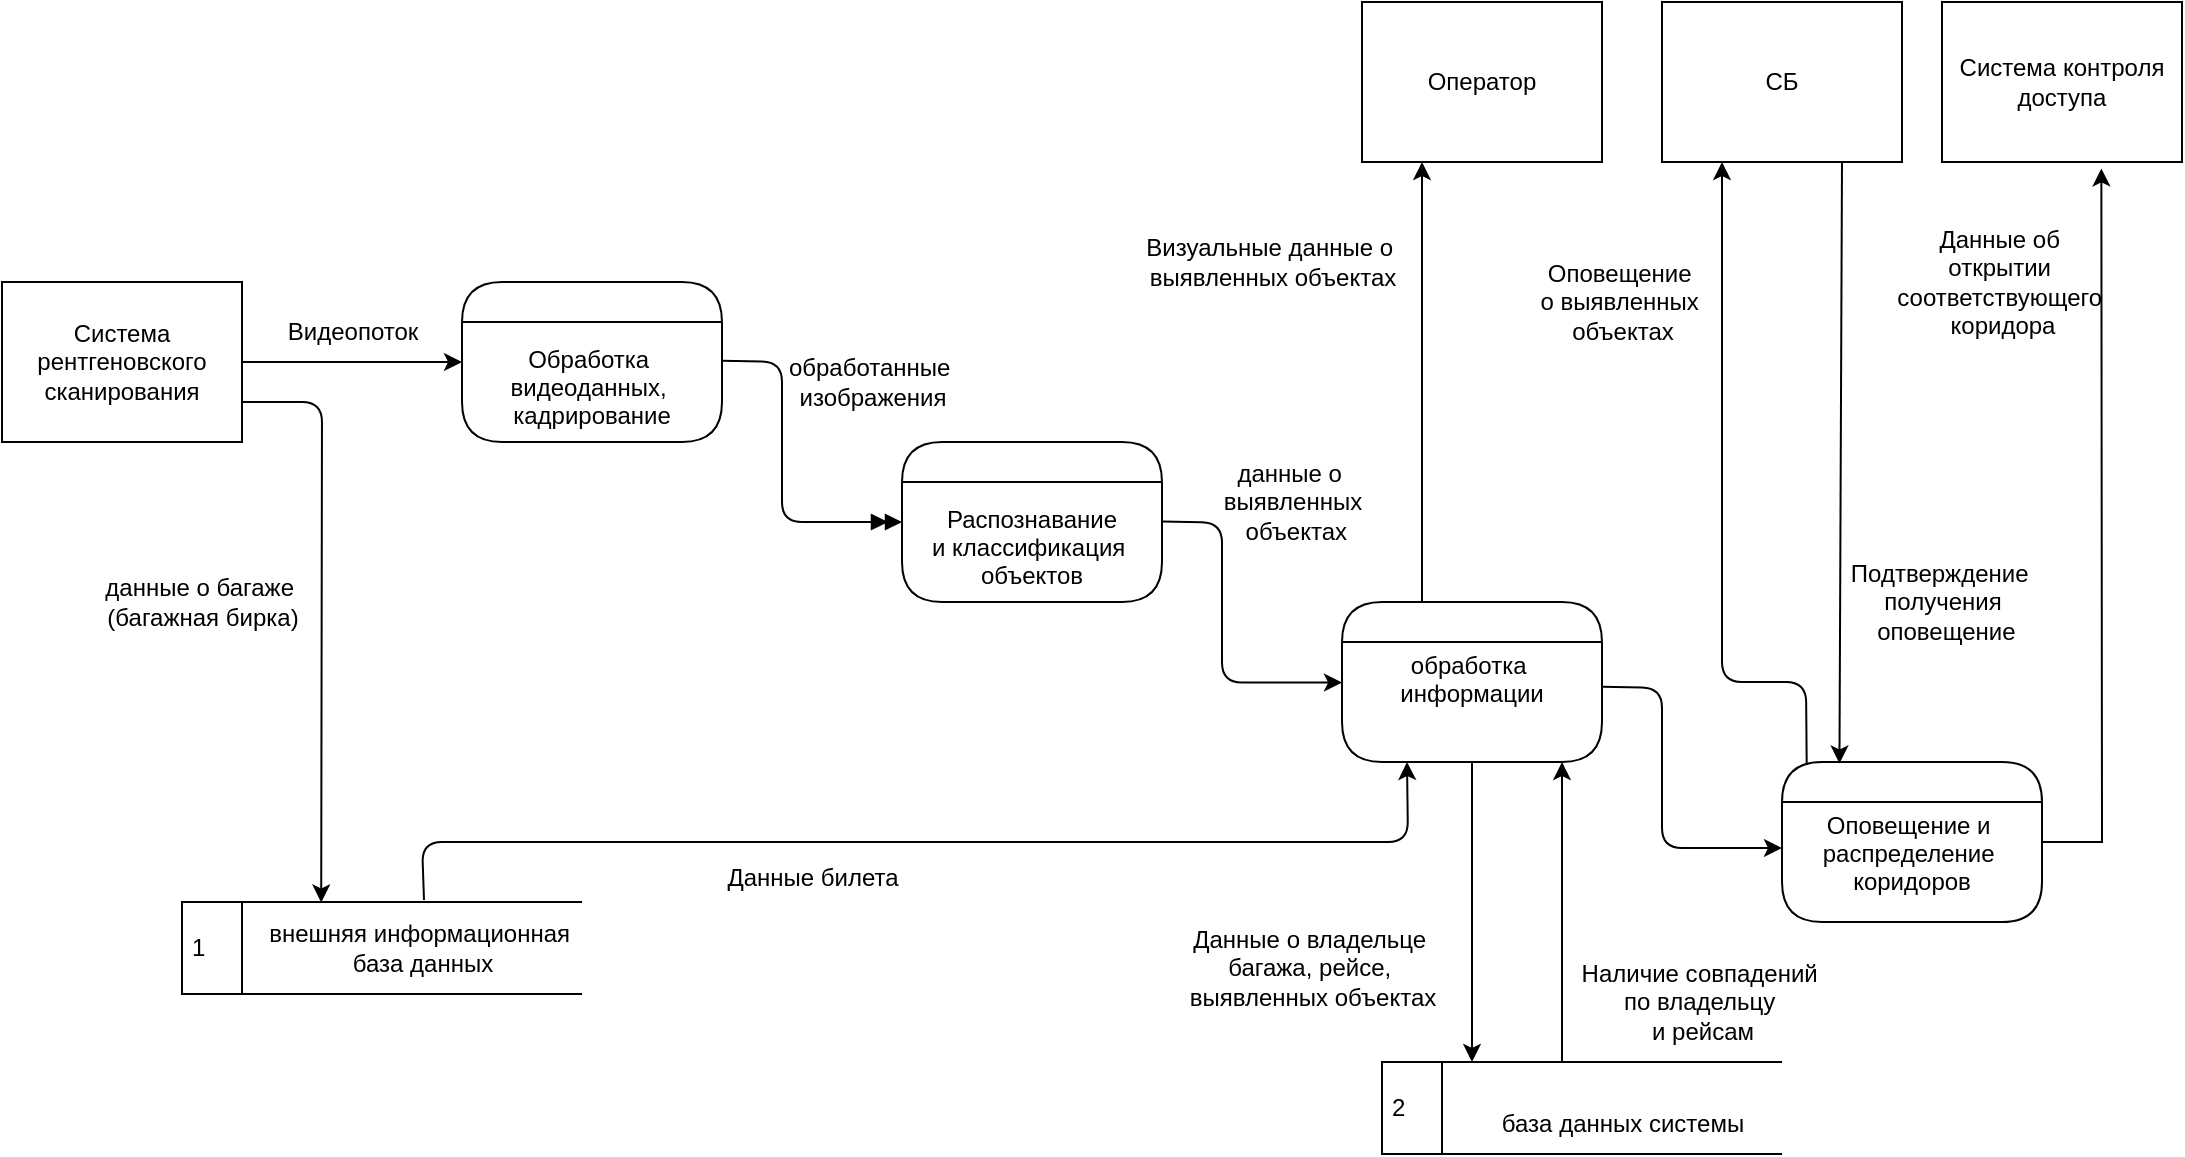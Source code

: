 <mxfile version="24.7.17" pages="2">
  <diagram name="DFD ур1" id="zmAWwmZ-0CX709dahoYu">
    <mxGraphModel grid="1" page="1" gridSize="10" guides="1" tooltips="1" connect="1" arrows="1" fold="1" pageScale="1" pageWidth="1169" pageHeight="827" math="0" shadow="0">
      <root>
        <mxCell id="0" />
        <mxCell id="1" parent="0" />
        <mxCell id="kvNUTbeCv_DT_QW5r9__-1" value="&#xa;&#xa;&#xa;&#xa;&#xa;&#xa;Обработка &#xa;видеоданных, &#xa;кадрирование" style="swimlane;fontStyle=0;childLayout=stackLayout;horizontal=1;startSize=20;fillColor=#ffffff;horizontalStack=0;resizeParent=1;resizeParentMax=0;resizeLast=0;collapsible=0;marginBottom=0;swimlaneFillColor=#ffffff;rounded=1;arcSize=50;" vertex="1" parent="1">
          <mxGeometry x="300" y="200" width="130" height="80" as="geometry" />
        </mxCell>
        <mxCell id="kvNUTbeCv_DT_QW5r9__-2" value="Система рентгеновского сканирования" style="html=1;dashed=0;whiteSpace=wrap;" vertex="1" parent="1">
          <mxGeometry x="70" y="200" width="120" height="80" as="geometry" />
        </mxCell>
        <mxCell id="kvNUTbeCv_DT_QW5r9__-3" value="" style="endArrow=classic;html=1;rounded=0;exitX=1;exitY=0.5;exitDx=0;exitDy=0;" edge="1" parent="1" source="kvNUTbeCv_DT_QW5r9__-2">
          <mxGeometry width="50" height="50" relative="1" as="geometry">
            <mxPoint x="240" y="250" as="sourcePoint" />
            <mxPoint x="300" y="240" as="targetPoint" />
          </mxGeometry>
        </mxCell>
        <mxCell id="kvNUTbeCv_DT_QW5r9__-5" value="Ви&lt;span style=&quot;background-color: initial;&quot;&gt;деопоток&lt;/span&gt;" style="text;html=1;align=center;verticalAlign=middle;resizable=0;points=[];autosize=1;strokeColor=none;fillColor=none;" vertex="1" parent="1">
          <mxGeometry x="200" y="210" width="90" height="30" as="geometry" />
        </mxCell>
        <mxCell id="kvNUTbeCv_DT_QW5r9__-6" value="1&amp;nbsp; &amp;nbsp; &amp;nbsp; &amp;nbsp;" style="html=1;dashed=0;whiteSpace=wrap;shape=mxgraph.dfd.dataStoreID;align=left;spacingLeft=3;points=[[0,0],[0.5,0],[1,0],[0,0.5],[1,0.5],[0,1],[0.5,1],[1,1]];" vertex="1" parent="1">
          <mxGeometry x="160" y="510" width="200" height="46" as="geometry" />
        </mxCell>
        <mxCell id="kvNUTbeCv_DT_QW5r9__-7" value="внешняя информационная&amp;nbsp;&lt;div&gt;база данных&lt;/div&gt;" style="text;html=1;align=center;verticalAlign=middle;resizable=0;points=[];autosize=1;strokeColor=none;fillColor=none;" vertex="1" parent="1">
          <mxGeometry x="190" y="513" width="180" height="40" as="geometry" />
        </mxCell>
        <mxCell id="kvNUTbeCv_DT_QW5r9__-9" value="" style="endArrow=doubleBlock;html=1;rounded=1;exitX=1;exitY=0.5;exitDx=0;exitDy=0;endFill=1;entryX=0;entryY=0.5;entryDx=0;entryDy=0;curved=0;" edge="1" parent="1" target="kvNUTbeCv_DT_QW5r9__-11">
          <mxGeometry width="50" height="50" relative="1" as="geometry">
            <mxPoint x="430" y="239.41" as="sourcePoint" />
            <mxPoint x="540" y="239.41" as="targetPoint" />
            <Array as="points">
              <mxPoint x="460" y="240" />
              <mxPoint x="460" y="320" />
            </Array>
          </mxGeometry>
        </mxCell>
        <mxCell id="kvNUTbeCv_DT_QW5r9__-10" value="обработанные&amp;nbsp;&lt;div&gt;изображения&lt;/div&gt;" style="text;html=1;align=center;verticalAlign=middle;resizable=0;points=[];autosize=1;strokeColor=none;fillColor=none;" vertex="1" parent="1">
          <mxGeometry x="450" y="230" width="110" height="40" as="geometry" />
        </mxCell>
        <mxCell id="kvNUTbeCv_DT_QW5r9__-11" value="&#xa;&#xa;&#xa;&#xa;&#xa;&#xa;Распознавание&#xa;и классификация &#xa;объектов" style="swimlane;fontStyle=0;childLayout=stackLayout;horizontal=1;startSize=20;fillColor=#ffffff;horizontalStack=0;resizeParent=1;resizeParentMax=0;resizeLast=0;collapsible=0;marginBottom=0;swimlaneFillColor=#ffffff;rounded=1;arcSize=50;" vertex="1" parent="1">
          <mxGeometry x="520" y="280" width="130" height="80" as="geometry" />
        </mxCell>
        <mxCell id="kvNUTbeCv_DT_QW5r9__-12" value="Оператор" style="html=1;dashed=0;whiteSpace=wrap;" vertex="1" parent="1">
          <mxGeometry x="750" y="60" width="120" height="80" as="geometry" />
        </mxCell>
        <mxCell id="kvNUTbeCv_DT_QW5r9__-14" value="" style="endArrow=classic;html=1;rounded=1;exitX=1;exitY=0.5;exitDx=0;exitDy=0;entryX=0.348;entryY=0.005;entryDx=0;entryDy=0;entryPerimeter=0;curved=0;" edge="1" parent="1" target="kvNUTbeCv_DT_QW5r9__-6">
          <mxGeometry width="50" height="50" relative="1" as="geometry">
            <mxPoint x="190" y="260" as="sourcePoint" />
            <mxPoint x="230" y="410" as="targetPoint" />
            <Array as="points">
              <mxPoint x="230" y="260" />
            </Array>
          </mxGeometry>
        </mxCell>
        <mxCell id="kvNUTbeCv_DT_QW5r9__-15" value="данные о багаже&amp;nbsp;&lt;div&gt;(багажная бирка)&lt;/div&gt;" style="text;html=1;align=center;verticalAlign=middle;resizable=0;points=[];autosize=1;strokeColor=none;fillColor=none;" vertex="1" parent="1">
          <mxGeometry x="110" y="340" width="120" height="40" as="geometry" />
        </mxCell>
        <mxCell id="kvNUTbeCv_DT_QW5r9__-16" value="&#xa;&#xa;&#xa;&#xa;обработка &#xa;информации" style="swimlane;fontStyle=0;childLayout=stackLayout;horizontal=1;startSize=20;fillColor=#ffffff;horizontalStack=0;resizeParent=1;resizeParentMax=0;resizeLast=0;collapsible=0;marginBottom=0;swimlaneFillColor=#ffffff;rounded=1;arcSize=50;" vertex="1" parent="1">
          <mxGeometry x="740" y="360" width="130" height="80" as="geometry" />
        </mxCell>
        <mxCell id="kvNUTbeCv_DT_QW5r9__-17" value="" style="endArrow=classic;html=1;rounded=1;exitX=1;exitY=0.5;exitDx=0;exitDy=0;endFill=1;entryX=0;entryY=0.5;entryDx=0;entryDy=0;curved=0;strokeColor=default;align=center;verticalAlign=middle;fontFamily=Helvetica;fontSize=11;fontColor=default;labelBackgroundColor=default;" edge="1" parent="1">
          <mxGeometry width="50" height="50" relative="1" as="geometry">
            <mxPoint x="650" y="319.71" as="sourcePoint" />
            <mxPoint x="740" y="400.3" as="targetPoint" />
            <Array as="points">
              <mxPoint x="680" y="320.3" />
              <mxPoint x="680" y="400.3" />
            </Array>
          </mxGeometry>
        </mxCell>
        <mxCell id="kvNUTbeCv_DT_QW5r9__-18" value="" style="endArrow=classic;html=1;rounded=1;exitX=0.605;exitY=-0.022;exitDx=0;exitDy=0;exitPerimeter=0;entryX=0.25;entryY=1;entryDx=0;entryDy=0;curved=0;" edge="1" parent="1" source="kvNUTbeCv_DT_QW5r9__-6" target="kvNUTbeCv_DT_QW5r9__-16">
          <mxGeometry width="50" height="50" relative="1" as="geometry">
            <mxPoint x="550" y="380" as="sourcePoint" />
            <mxPoint x="780" y="450" as="targetPoint" />
            <Array as="points">
              <mxPoint x="280" y="480" />
              <mxPoint x="773" y="480" />
            </Array>
          </mxGeometry>
        </mxCell>
        <mxCell id="kvNUTbeCv_DT_QW5r9__-19" value="Данные билета" style="text;html=1;align=center;verticalAlign=middle;resizable=0;points=[];autosize=1;strokeColor=none;fillColor=none;" vertex="1" parent="1">
          <mxGeometry x="420" y="483" width="110" height="30" as="geometry" />
        </mxCell>
        <mxCell id="kvNUTbeCv_DT_QW5r9__-20" value="2" style="html=1;dashed=0;whiteSpace=wrap;shape=mxgraph.dfd.dataStoreID;align=left;spacingLeft=3;points=[[0,0],[0.5,0],[1,0],[0,0.5],[1,0.5],[0,1],[0.5,1],[1,1]];" vertex="1" parent="1">
          <mxGeometry x="760" y="590" width="200" height="46" as="geometry" />
        </mxCell>
        <mxCell id="kvNUTbeCv_DT_QW5r9__-21" value="&amp;nbsp;&lt;div&gt;база данных системы&lt;/div&gt;" style="text;html=1;align=center;verticalAlign=middle;resizable=0;points=[];autosize=1;strokeColor=none;fillColor=none;" vertex="1" parent="1">
          <mxGeometry x="810" y="593" width="140" height="40" as="geometry" />
        </mxCell>
        <mxCell id="kvNUTbeCv_DT_QW5r9__-22" value="" style="endArrow=classic;html=1;rounded=0;exitX=0.5;exitY=1;exitDx=0;exitDy=0;" edge="1" parent="1" source="kvNUTbeCv_DT_QW5r9__-16">
          <mxGeometry width="50" height="50" relative="1" as="geometry">
            <mxPoint x="550" y="380" as="sourcePoint" />
            <mxPoint x="805" y="590" as="targetPoint" />
          </mxGeometry>
        </mxCell>
        <mxCell id="kvNUTbeCv_DT_QW5r9__-23" value="Данные о владельце&amp;nbsp;&lt;div&gt;багажа, рейсе,&amp;nbsp;&lt;/div&gt;&lt;div&gt;выявленных объектах&lt;/div&gt;" style="text;html=1;align=center;verticalAlign=middle;resizable=0;points=[];autosize=1;strokeColor=none;fillColor=none;" vertex="1" parent="1">
          <mxGeometry x="650" y="513" width="150" height="60" as="geometry" />
        </mxCell>
        <mxCell id="kvNUTbeCv_DT_QW5r9__-24" value="" style="endArrow=classic;html=1;rounded=0;exitX=0.45;exitY=0;exitDx=0;exitDy=0;exitPerimeter=0;" edge="1" parent="1" source="kvNUTbeCv_DT_QW5r9__-20">
          <mxGeometry width="50" height="50" relative="1" as="geometry">
            <mxPoint x="540" y="590" as="sourcePoint" />
            <mxPoint x="850" y="440" as="targetPoint" />
          </mxGeometry>
        </mxCell>
        <mxCell id="kvNUTbeCv_DT_QW5r9__-25" value="Наличие совпадений&amp;nbsp;&lt;div&gt;по владельцу&amp;nbsp;&lt;/div&gt;&lt;div&gt;и рейсам&lt;/div&gt;" style="text;html=1;align=center;verticalAlign=middle;resizable=0;points=[];autosize=1;strokeColor=none;fillColor=none;" vertex="1" parent="1">
          <mxGeometry x="850" y="530" width="140" height="60" as="geometry" />
        </mxCell>
        <mxCell id="kvNUTbeCv_DT_QW5r9__-26" value="" style="endArrow=classic;html=1;rounded=0;exitX=0.45;exitY=0;exitDx=0;exitDy=0;exitPerimeter=0;" edge="1" parent="1">
          <mxGeometry width="50" height="50" relative="1" as="geometry">
            <mxPoint x="780" y="360" as="sourcePoint" />
            <mxPoint x="780" y="140" as="targetPoint" />
          </mxGeometry>
        </mxCell>
        <mxCell id="kvNUTbeCv_DT_QW5r9__-27" value="Визуальные данные о&amp;nbsp;&lt;div&gt;выявленных объектах&lt;/div&gt;" style="text;html=1;align=center;verticalAlign=middle;resizable=0;points=[];autosize=1;strokeColor=none;fillColor=none;" vertex="1" parent="1">
          <mxGeometry x="630" y="170" width="150" height="40" as="geometry" />
        </mxCell>
        <mxCell id="kvNUTbeCv_DT_QW5r9__-28" value="данные о&amp;nbsp;&lt;div&gt;выявленных&lt;div&gt;&amp;nbsp;объектах&lt;/div&gt;&lt;/div&gt;" style="text;html=1;align=center;verticalAlign=middle;resizable=0;points=[];autosize=1;strokeColor=none;fillColor=none;" vertex="1" parent="1">
          <mxGeometry x="670" y="280" width="90" height="60" as="geometry" />
        </mxCell>
        <mxCell id="kvNUTbeCv_DT_QW5r9__-30" value="Система контроля доступа" style="html=1;dashed=0;whiteSpace=wrap;" vertex="1" parent="1">
          <mxGeometry x="1040" y="60" width="120" height="80" as="geometry" />
        </mxCell>
        <mxCell id="kvNUTbeCv_DT_QW5r9__-31" value="&#xa;&#xa;&#xa;&#xa;&#xa;Оповещение и &#xa;распределение &#xa;коридоров" style="swimlane;fontStyle=0;childLayout=stackLayout;horizontal=1;startSize=20;fillColor=#ffffff;horizontalStack=0;resizeParent=1;resizeParentMax=0;resizeLast=0;collapsible=0;marginBottom=0;swimlaneFillColor=#ffffff;rounded=1;arcSize=50;" vertex="1" parent="1">
          <mxGeometry x="960" y="440" width="130" height="80" as="geometry" />
        </mxCell>
        <mxCell id="kvNUTbeCv_DT_QW5r9__-32" value="" style="endArrow=classic;html=1;rounded=1;exitX=1;exitY=0.5;exitDx=0;exitDy=0;endFill=1;entryX=0;entryY=0.5;entryDx=0;entryDy=0;curved=0;strokeColor=default;align=center;verticalAlign=middle;fontFamily=Helvetica;fontSize=11;fontColor=default;labelBackgroundColor=default;" edge="1" parent="1">
          <mxGeometry width="50" height="50" relative="1" as="geometry">
            <mxPoint x="870" y="402.41" as="sourcePoint" />
            <mxPoint x="960" y="483" as="targetPoint" />
            <Array as="points">
              <mxPoint x="900" y="403" />
              <mxPoint x="900" y="483" />
            </Array>
          </mxGeometry>
        </mxCell>
        <mxCell id="kvNUTbeCv_DT_QW5r9__-33" value="СБ" style="html=1;dashed=0;whiteSpace=wrap;" vertex="1" parent="1">
          <mxGeometry x="900" y="60" width="120" height="80" as="geometry" />
        </mxCell>
        <mxCell id="kvNUTbeCv_DT_QW5r9__-34" value="" style="endArrow=classic;html=1;rounded=1;entryX=0.25;entryY=1;entryDx=0;entryDy=0;curved=0;exitX=0.095;exitY=0.017;exitDx=0;exitDy=0;exitPerimeter=0;" edge="1" parent="1" source="kvNUTbeCv_DT_QW5r9__-31" target="kvNUTbeCv_DT_QW5r9__-33">
          <mxGeometry width="50" height="50" relative="1" as="geometry">
            <mxPoint x="987" y="440" as="sourcePoint" />
            <mxPoint x="700" y="360" as="targetPoint" />
            <Array as="points">
              <mxPoint x="972" y="400" />
              <mxPoint x="930" y="400" />
            </Array>
          </mxGeometry>
        </mxCell>
        <mxCell id="kvNUTbeCv_DT_QW5r9__-35" value="Оповещение&amp;nbsp;&lt;div&gt;о выявленных&amp;nbsp;&lt;/div&gt;&lt;div&gt;объектах&lt;/div&gt;" style="text;html=1;align=center;verticalAlign=middle;resizable=0;points=[];autosize=1;strokeColor=none;fillColor=none;" vertex="1" parent="1">
          <mxGeometry x="825" y="180" width="110" height="60" as="geometry" />
        </mxCell>
        <mxCell id="kvNUTbeCv_DT_QW5r9__-36" value="" style="endArrow=classic;html=1;rounded=0;exitX=0.75;exitY=1;exitDx=0;exitDy=0;entryX=0.221;entryY=0.009;entryDx=0;entryDy=0;entryPerimeter=0;" edge="1" parent="1" source="kvNUTbeCv_DT_QW5r9__-33" target="kvNUTbeCv_DT_QW5r9__-31">
          <mxGeometry width="50" height="50" relative="1" as="geometry">
            <mxPoint x="560" y="500" as="sourcePoint" />
            <mxPoint x="610" y="450" as="targetPoint" />
          </mxGeometry>
        </mxCell>
        <mxCell id="kvNUTbeCv_DT_QW5r9__-37" value="Подтверждение&amp;nbsp;&lt;div&gt;получения&lt;/div&gt;&lt;div&gt;&amp;nbsp;оповещение&lt;/div&gt;" style="text;html=1;align=center;verticalAlign=middle;resizable=0;points=[];autosize=1;strokeColor=none;fillColor=none;" vertex="1" parent="1">
          <mxGeometry x="980" y="330" width="120" height="60" as="geometry" />
        </mxCell>
        <mxCell id="kvNUTbeCv_DT_QW5r9__-38" value="" style="endArrow=classic;html=1;rounded=0;exitX=1;exitY=0.5;exitDx=0;exitDy=0;entryX=0.664;entryY=1.04;entryDx=0;entryDy=0;entryPerimeter=0;" edge="1" parent="1" source="kvNUTbeCv_DT_QW5r9__-31" target="kvNUTbeCv_DT_QW5r9__-30">
          <mxGeometry width="50" height="50" relative="1" as="geometry">
            <mxPoint x="1075" y="440" as="sourcePoint" />
            <mxPoint x="1117" y="140" as="targetPoint" />
            <Array as="points">
              <mxPoint x="1120" y="480" />
            </Array>
          </mxGeometry>
        </mxCell>
        <mxCell id="kvNUTbeCv_DT_QW5r9__-39" value="Данные об&amp;nbsp;&lt;div&gt;открытии&amp;nbsp;&lt;/div&gt;&lt;div&gt;соответствующего&amp;nbsp;&lt;/div&gt;&lt;div&gt;коридора&lt;/div&gt;" style="text;html=1;align=center;verticalAlign=middle;resizable=0;points=[];autosize=1;strokeColor=none;fillColor=none;" vertex="1" parent="1">
          <mxGeometry x="1005" y="165" width="130" height="70" as="geometry" />
        </mxCell>
      </root>
    </mxGraphModel>
  </diagram>
  <diagram id="kXvxDNR9SHcc3oZR4ssc" name="DFD диаграмма Обновление NN">
    <mxGraphModel grid="1" page="1" gridSize="10" guides="1" tooltips="1" connect="1" arrows="1" fold="1" pageScale="1" pageWidth="1169" pageHeight="827" math="0" shadow="0">
      <root>
        <mxCell id="0" />
        <mxCell id="1" parent="0" />
        <mxCell id="A2iAtNuPt-hXkiWy0_S1-1" value="Модель нейронной сети" style="html=1;dashed=0;whiteSpace=wrap;" vertex="1" parent="1">
          <mxGeometry x="780" y="730" width="120" height="80" as="geometry" />
        </mxCell>
        <mxCell id="A2iAtNuPt-hXkiWy0_S1-2" value="Система распознавания запрещенных объектов" style="html=1;dashed=0;whiteSpace=wrap;" vertex="1" parent="1">
          <mxGeometry x="440" y="600" width="120" height="80" as="geometry" />
        </mxCell>
        <mxCell id="Ie0R-zbsbLwLjbpCGsm5-1" value="1&amp;nbsp; &amp;nbsp; &amp;nbsp; &amp;nbsp;" style="html=1;dashed=0;whiteSpace=wrap;shape=mxgraph.dfd.dataStoreID;align=left;spacingLeft=3;points=[[0,0],[0.5,0],[1,0],[0,0.5],[1,0.5],[0,1],[0.5,1],[1,1]];" vertex="1" parent="1">
          <mxGeometry x="520" y="360" width="200" height="46" as="geometry" />
        </mxCell>
        <mxCell id="Ie0R-zbsbLwLjbpCGsm5-2" value="&amp;nbsp;&lt;div&gt;База данных системы&lt;/div&gt;" style="text;html=1;align=center;verticalAlign=middle;resizable=0;points=[];autosize=1;strokeColor=none;fillColor=none;" vertex="1" parent="1">
          <mxGeometry x="560" y="363" width="150" height="40" as="geometry" />
        </mxCell>
        <mxCell id="dLbc9tX-BD1fnS95facd-1" value="Законодательная база" style="html=1;dashed=0;whiteSpace=wrap;" vertex="1" parent="1">
          <mxGeometry x="80" y="120" width="120" height="80" as="geometry" />
        </mxCell>
        <mxCell id="so8zdvOtNTBjgT8Iokt5-1" value="" style="endArrow=classic;html=1;rounded=0;exitX=1;exitY=0.5;exitDx=0;exitDy=0;" edge="1" parent="1" source="dLbc9tX-BD1fnS95facd-1">
          <mxGeometry width="50" height="50" relative="1" as="geometry">
            <mxPoint x="510" y="270" as="sourcePoint" />
            <mxPoint x="300" y="160" as="targetPoint" />
          </mxGeometry>
        </mxCell>
        <mxCell id="8jsFx_4Ags1yWNBdjSvA-1" value="&#xa;&#xa;&#xa;&#xa;&#xa;&#xa;Сбор информации, &#xa;изображения &#xa;новых запрещенных &#xa;объектов " style="swimlane;fontStyle=0;childLayout=stackLayout;horizontal=1;startSize=20;fillColor=#ffffff;horizontalStack=0;resizeParent=1;resizeParentMax=0;resizeLast=0;collapsible=0;marginBottom=0;swimlaneFillColor=#ffffff;rounded=1;arcSize=50;" vertex="1" parent="1">
          <mxGeometry x="300" y="120" width="130" height="80" as="geometry" />
        </mxCell>
        <mxCell id="8jsFx_4Ags1yWNBdjSvA-3" value="Информация&amp;nbsp;&lt;div&gt;о новых&amp;nbsp;&lt;/div&gt;&lt;div&gt;запрещенных&amp;nbsp;&lt;/div&gt;&lt;div&gt;объектах&lt;/div&gt;" style="text;html=1;align=center;verticalAlign=middle;resizable=0;points=[];autosize=1;strokeColor=none;fillColor=none;" vertex="1" parent="1">
          <mxGeometry x="200" y="90" width="100" height="70" as="geometry" />
        </mxCell>
        <mxCell id="UBti-akdkrn8BfSkwoMX-1" value="" style="endArrow=classic;html=1;rounded=1;exitX=1;exitY=0.5;exitDx=0;exitDy=0;entryX=0;entryY=0.5;entryDx=0;entryDy=0;curved=0;" edge="1" parent="1" source="8jsFx_4Ags1yWNBdjSvA-1" target="UBti-akdkrn8BfSkwoMX-3">
          <mxGeometry width="50" height="50" relative="1" as="geometry">
            <mxPoint x="470" y="280" as="sourcePoint" />
            <mxPoint x="520" y="230" as="targetPoint" />
            <Array as="points">
              <mxPoint x="460" y="160" />
              <mxPoint x="460" y="220" />
            </Array>
          </mxGeometry>
        </mxCell>
        <mxCell id="UBti-akdkrn8BfSkwoMX-3" value="&#xa;&#xa; &#xa;&#xa;&#xa;&#xa;&#xa;&#xa;увеличение объема &#xa;данных, методами &#xa;отражения, &#xa;поворота, шум, &#xa;размытие, &#xa;деформация" style="swimlane;fontStyle=0;childLayout=stackLayout;horizontal=1;startSize=20;fillColor=#ffffff;horizontalStack=0;resizeParent=1;resizeParentMax=0;resizeLast=0;collapsible=0;marginBottom=0;swimlaneFillColor=#ffffff;rounded=1;arcSize=50;" vertex="1" parent="1">
          <mxGeometry x="510" y="160" width="130" height="120" as="geometry" />
        </mxCell>
        <mxCell id="UBti-akdkrn8BfSkwoMX-4" value="" style="endArrow=classic;html=1;rounded=0;entryX=0.197;entryY=-0.033;entryDx=0;entryDy=0;entryPerimeter=0;" edge="1" parent="1" target="Ie0R-zbsbLwLjbpCGsm5-1">
          <mxGeometry width="50" height="50" relative="1" as="geometry">
            <mxPoint x="560" y="280" as="sourcePoint" />
            <mxPoint x="400" y="230" as="targetPoint" />
          </mxGeometry>
        </mxCell>
        <mxCell id="UBti-akdkrn8BfSkwoMX-5" value="&#xa;&#xa;&#xa;&#xa;&#xa;Создание dataSet &#xa;разделение на train, &#xa;validation, test" style="swimlane;fontStyle=0;childLayout=stackLayout;horizontal=1;startSize=20;fillColor=#ffffff;horizontalStack=0;resizeParent=1;resizeParentMax=0;resizeLast=0;collapsible=0;marginBottom=0;swimlaneFillColor=#ffffff;rounded=1;arcSize=50;" vertex="1" parent="1">
          <mxGeometry x="720" y="200" width="130" height="80" as="geometry" />
        </mxCell>
        <mxCell id="UBti-akdkrn8BfSkwoMX-8" value="" style="endArrow=classic;html=1;rounded=1;exitX=0.77;exitY=0.009;exitDx=0;exitDy=0;exitPerimeter=0;entryX=0;entryY=0.5;entryDx=0;entryDy=0;curved=0;" edge="1" parent="1" source="Ie0R-zbsbLwLjbpCGsm5-1" target="UBti-akdkrn8BfSkwoMX-5">
          <mxGeometry width="50" height="50" relative="1" as="geometry">
            <mxPoint x="460" y="250" as="sourcePoint" />
            <mxPoint x="510" y="200" as="targetPoint" />
            <Array as="points">
              <mxPoint x="674" y="240" />
            </Array>
          </mxGeometry>
        </mxCell>
        <mxCell id="UBti-akdkrn8BfSkwoMX-9" value="изображения" style="text;html=1;align=center;verticalAlign=middle;resizable=0;points=[];autosize=1;strokeColor=none;fillColor=none;" vertex="1" parent="1">
          <mxGeometry x="570" y="300" width="100" height="30" as="geometry" />
        </mxCell>
        <mxCell id="UBti-akdkrn8BfSkwoMX-10" value="" style="endArrow=classic;html=1;rounded=1;exitX=1;exitY=0.5;exitDx=0;exitDy=0;entryX=0;entryY=0.5;entryDx=0;entryDy=0;curved=0;" edge="1" parent="1" source="UBti-akdkrn8BfSkwoMX-5" target="UBti-akdkrn8BfSkwoMX-11">
          <mxGeometry width="50" height="50" relative="1" as="geometry">
            <mxPoint x="460" y="250" as="sourcePoint" />
            <mxPoint x="920" y="270" as="targetPoint" />
            <Array as="points">
              <mxPoint x="880" y="240" />
              <mxPoint x="880" y="323" />
            </Array>
          </mxGeometry>
        </mxCell>
        <mxCell id="UBti-akdkrn8BfSkwoMX-11" value="&#xa;&#xa;&#xa;&#xa;разметка &#xa;новых данных" style="swimlane;fontStyle=0;childLayout=stackLayout;horizontal=1;startSize=20;fillColor=#ffffff;horizontalStack=0;resizeParent=1;resizeParentMax=0;resizeLast=0;collapsible=0;marginBottom=0;swimlaneFillColor=#ffffff;rounded=1;arcSize=50;" vertex="1" parent="1">
          <mxGeometry x="930" y="283" width="130" height="80" as="geometry" />
        </mxCell>
        <mxCell id="UBti-akdkrn8BfSkwoMX-12" value="&#xa;&#xa;&#xa;&#xa;объединение в &#xa;один Dataset " style="swimlane;fontStyle=0;childLayout=stackLayout;horizontal=1;startSize=20;fillColor=#ffffff;horizontalStack=0;resizeParent=1;resizeParentMax=0;resizeLast=0;collapsible=0;marginBottom=0;swimlaneFillColor=#ffffff;rounded=1;arcSize=50;" vertex="1" parent="1">
          <mxGeometry x="930" y="430" width="130" height="80" as="geometry" />
        </mxCell>
        <mxCell id="UBti-akdkrn8BfSkwoMX-13" value="" style="endArrow=classic;html=1;rounded=0;exitX=0.5;exitY=1;exitDx=0;exitDy=0;entryX=0.5;entryY=0;entryDx=0;entryDy=0;" edge="1" parent="1" source="UBti-akdkrn8BfSkwoMX-11" target="UBti-akdkrn8BfSkwoMX-12">
          <mxGeometry width="50" height="50" relative="1" as="geometry">
            <mxPoint x="460" y="500" as="sourcePoint" />
            <mxPoint x="510" y="450" as="targetPoint" />
          </mxGeometry>
        </mxCell>
        <mxCell id="UBti-akdkrn8BfSkwoMX-14" value="" style="endArrow=classic;html=1;rounded=1;exitX=0;exitY=0.75;exitDx=0;exitDy=0;curved=0;" edge="1" parent="1" source="UBti-akdkrn8BfSkwoMX-12">
          <mxGeometry width="50" height="50" relative="1" as="geometry">
            <mxPoint x="850" y="457.52" as="sourcePoint" />
            <mxPoint x="560" y="410" as="targetPoint" />
            <Array as="points">
              <mxPoint x="560" y="490" />
            </Array>
          </mxGeometry>
        </mxCell>
        <mxCell id="UBti-akdkrn8BfSkwoMX-15" value="" style="endArrow=classic;html=1;rounded=1;entryX=0;entryY=0.5;entryDx=0;entryDy=0;curved=0;exitX=0.768;exitY=0.974;exitDx=0;exitDy=0;exitPerimeter=0;" edge="1" parent="1" source="Ie0R-zbsbLwLjbpCGsm5-1" target="UBti-akdkrn8BfSkwoMX-12">
          <mxGeometry width="50" height="50" relative="1" as="geometry">
            <mxPoint x="674" y="410" as="sourcePoint" />
            <mxPoint x="510" y="450" as="targetPoint" />
            <Array as="points">
              <mxPoint x="674" y="470" />
            </Array>
          </mxGeometry>
        </mxCell>
        <mxCell id="UBti-akdkrn8BfSkwoMX-16" value="Копия нового дата сет Dataset&lt;div&gt;&lt;br&gt;&lt;/div&gt;" style="text;html=1;align=center;verticalAlign=middle;resizable=0;points=[];autosize=1;strokeColor=none;fillColor=none;" vertex="1" parent="1">
          <mxGeometry x="640" y="510" width="190" height="40" as="geometry" />
        </mxCell>
        <mxCell id="UBti-akdkrn8BfSkwoMX-17" value="Старый Dataset&lt;div&gt;&lt;br&gt;&lt;/div&gt;" style="text;html=1;align=center;verticalAlign=middle;resizable=0;points=[];autosize=1;strokeColor=none;fillColor=none;" vertex="1" parent="1">
          <mxGeometry x="720" y="430" width="110" height="40" as="geometry" />
        </mxCell>
        <mxCell id="UBti-akdkrn8BfSkwoMX-18" value="&#xa;&#xa;&#xa;&#xa;&#xa;Обучение и &#xa;тестирование &#xa;нейросети" style="swimlane;fontStyle=0;childLayout=stackLayout;horizontal=1;startSize=20;fillColor=#ffffff;horizontalStack=0;resizeParent=1;resizeParentMax=0;resizeLast=0;collapsible=0;marginBottom=0;swimlaneFillColor=#ffffff;rounded=1;arcSize=50;" vertex="1" parent="1">
          <mxGeometry x="930" y="580" width="130" height="80" as="geometry" />
        </mxCell>
        <mxCell id="UBti-akdkrn8BfSkwoMX-19" value="" style="endArrow=classic;html=1;rounded=0;exitX=0.5;exitY=1;exitDx=0;exitDy=0;entryX=0.5;entryY=0;entryDx=0;entryDy=0;" edge="1" parent="1" source="UBti-akdkrn8BfSkwoMX-12" target="UBti-akdkrn8BfSkwoMX-18">
          <mxGeometry width="50" height="50" relative="1" as="geometry">
            <mxPoint x="870" y="460" as="sourcePoint" />
            <mxPoint x="920" y="410" as="targetPoint" />
          </mxGeometry>
        </mxCell>
        <mxCell id="UBti-akdkrn8BfSkwoMX-20" value="" style="endArrow=classic;html=1;rounded=0;exitX=0.75;exitY=0;exitDx=0;exitDy=0;entryX=0.06;entryY=1.054;entryDx=0;entryDy=0;entryPerimeter=0;" edge="1" parent="1" source="A2iAtNuPt-hXkiWy0_S1-2" target="Ie0R-zbsbLwLjbpCGsm5-1">
          <mxGeometry width="50" height="50" relative="1" as="geometry">
            <mxPoint x="870" y="460" as="sourcePoint" />
            <mxPoint x="920" y="410" as="targetPoint" />
          </mxGeometry>
        </mxCell>
        <mxCell id="UBti-akdkrn8BfSkwoMX-21" value="резервная копия модели NN,&amp;nbsp;&lt;div&gt;лучших весов&lt;/div&gt;" style="text;html=1;align=center;verticalAlign=middle;resizable=0;points=[];autosize=1;strokeColor=none;fillColor=none;" vertex="1" parent="1">
          <mxGeometry x="335" y="473" width="190" height="40" as="geometry" />
        </mxCell>
        <mxCell id="UBti-akdkrn8BfSkwoMX-23" value="&#xa;&#xa;&#xa;&#xa;&#xa;Внедрение &#xa;обученной NN" style="swimlane;fontStyle=0;childLayout=stackLayout;horizontal=1;startSize=20;fillColor=#ffffff;horizontalStack=0;resizeParent=1;resizeParentMax=0;resizeLast=0;collapsible=0;marginBottom=0;swimlaneFillColor=#ffffff;rounded=1;arcSize=50;" vertex="1" parent="1">
          <mxGeometry x="620" y="600" width="130" height="80" as="geometry" />
        </mxCell>
        <mxCell id="UBti-akdkrn8BfSkwoMX-24" value="" style="endArrow=classic;html=1;rounded=0;exitX=0;exitY=0.75;exitDx=0;exitDy=0;entryX=0.75;entryY=0;entryDx=0;entryDy=0;" edge="1" parent="1" source="UBti-akdkrn8BfSkwoMX-18" target="A2iAtNuPt-hXkiWy0_S1-1">
          <mxGeometry width="50" height="50" relative="1" as="geometry">
            <mxPoint x="870" y="580" as="sourcePoint" />
            <mxPoint x="840" y="640" as="targetPoint" />
            <Array as="points">
              <mxPoint x="870" y="640" />
            </Array>
          </mxGeometry>
        </mxCell>
        <mxCell id="UBti-akdkrn8BfSkwoMX-25" value="" style="endArrow=classic;html=1;rounded=0;exitX=0.25;exitY=0;exitDx=0;exitDy=0;entryX=1;entryY=0.5;entryDx=0;entryDy=0;" edge="1" parent="1" source="A2iAtNuPt-hXkiWy0_S1-1" target="UBti-akdkrn8BfSkwoMX-23">
          <mxGeometry width="50" height="50" relative="1" as="geometry">
            <mxPoint x="870" y="580" as="sourcePoint" />
            <mxPoint x="920" y="530" as="targetPoint" />
            <Array as="points">
              <mxPoint x="810" y="640" />
            </Array>
          </mxGeometry>
        </mxCell>
        <mxCell id="UBti-akdkrn8BfSkwoMX-26" value="" style="endArrow=classic;html=1;rounded=0;exitX=0;exitY=0.5;exitDx=0;exitDy=0;entryX=1;entryY=0.5;entryDx=0;entryDy=0;" edge="1" parent="1" source="UBti-akdkrn8BfSkwoMX-23" target="A2iAtNuPt-hXkiWy0_S1-2">
          <mxGeometry width="50" height="50" relative="1" as="geometry">
            <mxPoint x="870" y="580" as="sourcePoint" />
            <mxPoint x="920" y="530" as="targetPoint" />
          </mxGeometry>
        </mxCell>
      </root>
    </mxGraphModel>
  </diagram>
</mxfile>
